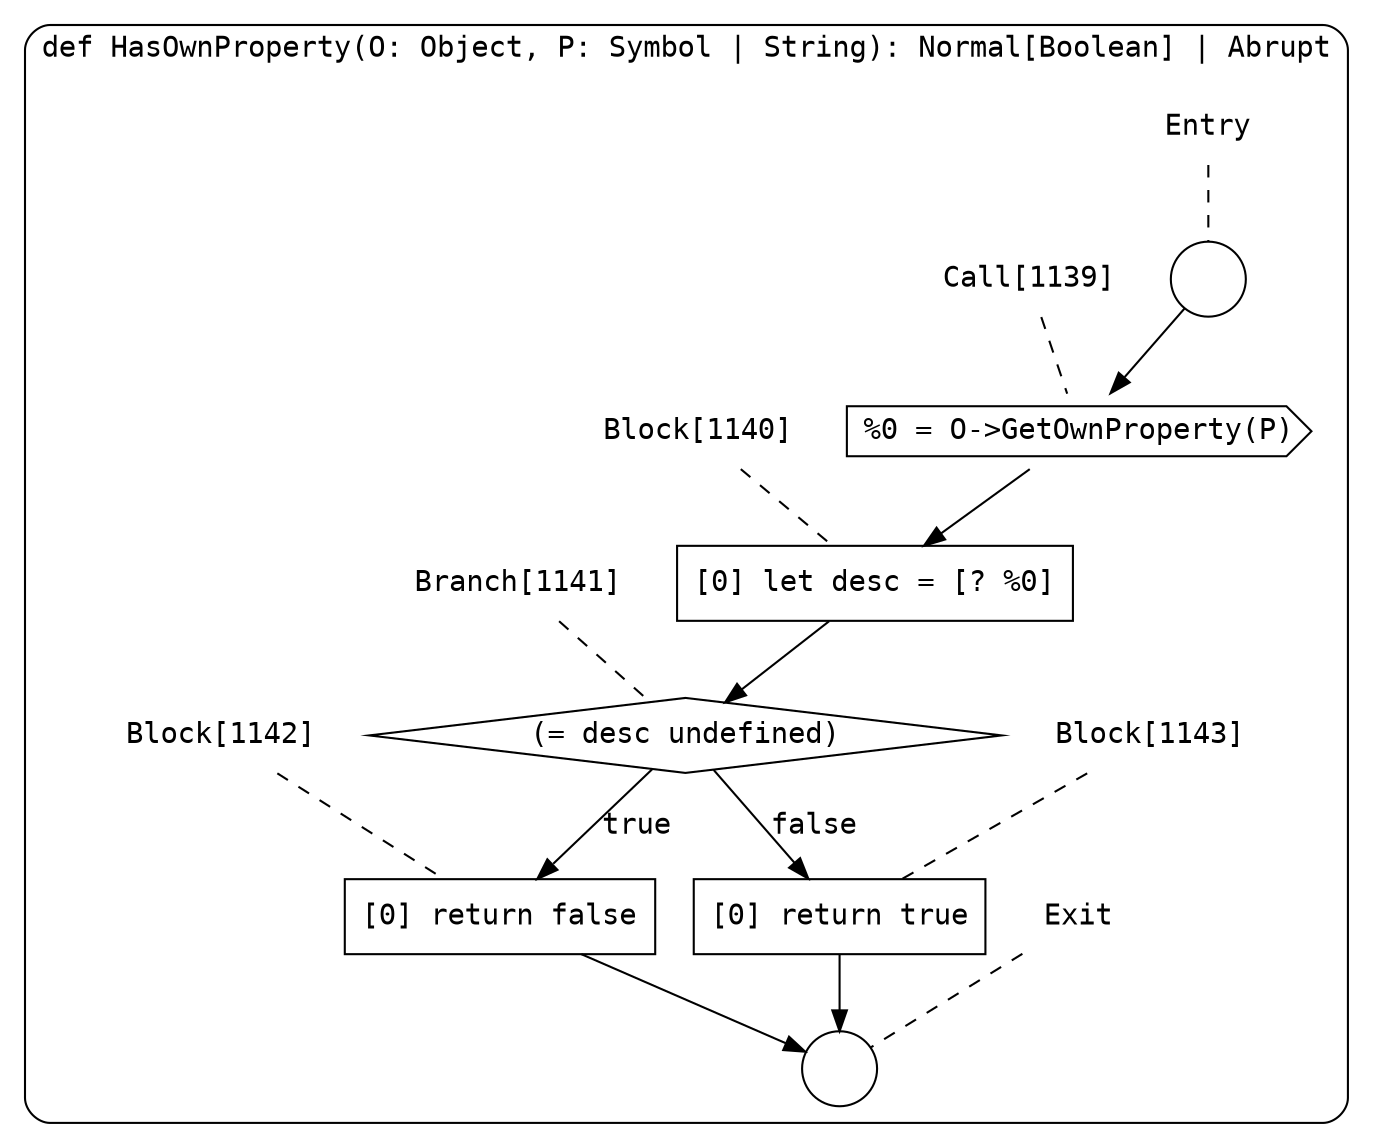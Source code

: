digraph {
  graph [fontname = "Consolas"]
  node [fontname = "Consolas"]
  edge [fontname = "Consolas"]
  subgraph cluster141 {
    label = "def HasOwnProperty(O: Object, P: Symbol | String): Normal[Boolean] | Abrupt"
    style = rounded
    cluster141_entry_name [shape=none, label=<<font color="black">Entry</font>>]
    cluster141_entry_name -> cluster141_entry [arrowhead=none, color="black", style=dashed]
    cluster141_entry [shape=circle label=" " color="black" fillcolor="white" style=filled]
    cluster141_entry -> node1139 [color="black"]
    cluster141_exit_name [shape=none, label=<<font color="black">Exit</font>>]
    cluster141_exit_name -> cluster141_exit [arrowhead=none, color="black", style=dashed]
    cluster141_exit [shape=circle label=" " color="black" fillcolor="white" style=filled]
    node1139_name [shape=none, label=<<font color="black">Call[1139]</font>>]
    node1139_name -> node1139 [arrowhead=none, color="black", style=dashed]
    node1139 [shape=cds, label=<<font color="black">%0 = O-&gt;GetOwnProperty(P)</font>> color="black" fillcolor="white", style=filled]
    node1139 -> node1140 [color="black"]
    node1140_name [shape=none, label=<<font color="black">Block[1140]</font>>]
    node1140_name -> node1140 [arrowhead=none, color="black", style=dashed]
    node1140 [shape=box, label=<<font color="black">[0] let desc = [? %0]<BR ALIGN="LEFT"/></font>> color="black" fillcolor="white", style=filled]
    node1140 -> node1141 [color="black"]
    node1141_name [shape=none, label=<<font color="black">Branch[1141]</font>>]
    node1141_name -> node1141 [arrowhead=none, color="black", style=dashed]
    node1141 [shape=diamond, label=<<font color="black">(= desc undefined)</font>> color="black" fillcolor="white", style=filled]
    node1141 -> node1142 [label=<<font color="black">true</font>> color="black"]
    node1141 -> node1143 [label=<<font color="black">false</font>> color="black"]
    node1142_name [shape=none, label=<<font color="black">Block[1142]</font>>]
    node1142_name -> node1142 [arrowhead=none, color="black", style=dashed]
    node1142 [shape=box, label=<<font color="black">[0] return false<BR ALIGN="LEFT"/></font>> color="black" fillcolor="white", style=filled]
    node1142 -> cluster141_exit [color="black"]
    node1143_name [shape=none, label=<<font color="black">Block[1143]</font>>]
    node1143_name -> node1143 [arrowhead=none, color="black", style=dashed]
    node1143 [shape=box, label=<<font color="black">[0] return true<BR ALIGN="LEFT"/></font>> color="black" fillcolor="white", style=filled]
    node1143 -> cluster141_exit [color="black"]
  }
}